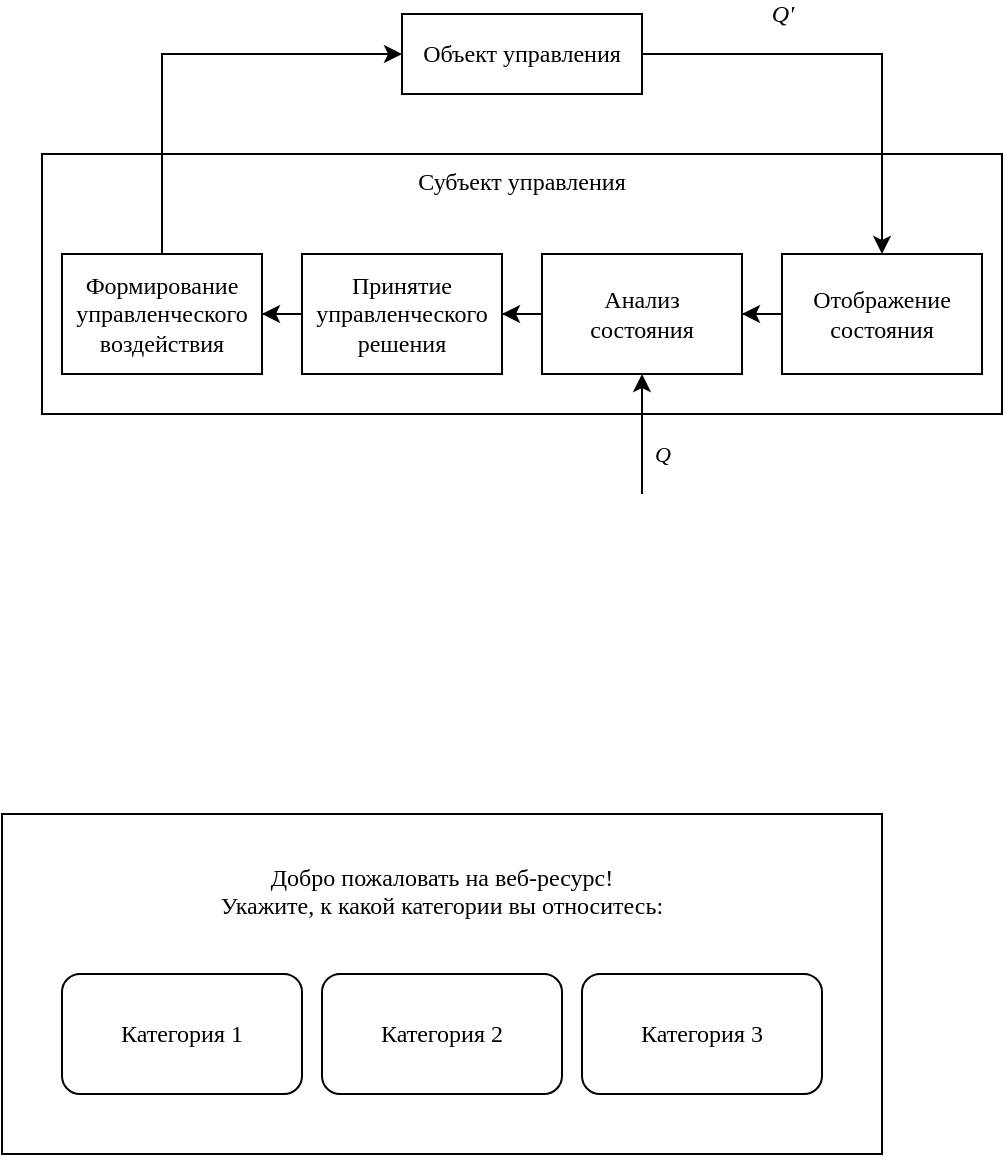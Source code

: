 <mxfile version="10.6.7" type="github"><diagram id="goq1Wn7i9u-ClMM0UV5q" name="Page-1"><mxGraphModel dx="961" dy="556" grid="1" gridSize="10" guides="1" tooltips="1" connect="1" arrows="1" fold="1" page="1" pageScale="1" pageWidth="826" pageHeight="1169" math="0" shadow="0"><root><mxCell id="0"/><mxCell id="1" parent="0"/><mxCell id="xf45S5BW__7qeCc9Ys2x-6" value="Субъект управления" style="rounded=0;whiteSpace=wrap;html=1;fontFamily=Times New Roman;align=center;verticalAlign=top;" vertex="1" parent="1"><mxGeometry x="180" y="150" width="480" height="130" as="geometry"/></mxCell><mxCell id="xf45S5BW__7qeCc9Ys2x-12" value="&lt;i&gt;&amp;nbsp;Q'&amp;nbsp;&lt;/i&gt;" style="edgeStyle=orthogonalEdgeStyle;rounded=0;orthogonalLoop=1;jettySize=auto;html=1;fontFamily=Times New Roman;fontSize=12;" edge="1" parent="1" source="xf45S5BW__7qeCc9Ys2x-1" target="xf45S5BW__7qeCc9Ys2x-2"><mxGeometry x="-0.364" y="20" relative="1" as="geometry"><mxPoint as="offset"/></mxGeometry></mxCell><mxCell id="xf45S5BW__7qeCc9Ys2x-1" value="Объект управления" style="rounded=0;whiteSpace=wrap;html=1;fontFamily=Times New Roman;" vertex="1" parent="1"><mxGeometry x="360" y="80" width="120" height="40" as="geometry"/></mxCell><mxCell id="xf45S5BW__7qeCc9Ys2x-8" style="edgeStyle=orthogonalEdgeStyle;rounded=0;orthogonalLoop=1;jettySize=auto;html=1;fontFamily=Times New Roman;" edge="1" parent="1" source="xf45S5BW__7qeCc9Ys2x-3" target="xf45S5BW__7qeCc9Ys2x-4"><mxGeometry relative="1" as="geometry"/></mxCell><mxCell id="xf45S5BW__7qeCc9Ys2x-3" value="Анализ&lt;br&gt;состояния" style="rounded=0;whiteSpace=wrap;html=1;fontFamily=Times New Roman;" vertex="1" parent="1"><mxGeometry x="430" y="200" width="100" height="60" as="geometry"/></mxCell><mxCell id="xf45S5BW__7qeCc9Ys2x-9" style="edgeStyle=orthogonalEdgeStyle;rounded=0;orthogonalLoop=1;jettySize=auto;html=1;fontFamily=Times New Roman;" edge="1" parent="1" source="xf45S5BW__7qeCc9Ys2x-4" target="xf45S5BW__7qeCc9Ys2x-5"><mxGeometry relative="1" as="geometry"/></mxCell><mxCell id="xf45S5BW__7qeCc9Ys2x-4" value="Принятие&lt;br&gt;управленческого&lt;br&gt;решения&lt;br&gt;" style="rounded=0;whiteSpace=wrap;html=1;fontFamily=Times New Roman;" vertex="1" parent="1"><mxGeometry x="310" y="200" width="100" height="60" as="geometry"/></mxCell><mxCell id="xf45S5BW__7qeCc9Ys2x-13" style="edgeStyle=orthogonalEdgeStyle;rounded=0;orthogonalLoop=1;jettySize=auto;html=1;exitX=0.5;exitY=0;exitDx=0;exitDy=0;entryX=0;entryY=0.5;entryDx=0;entryDy=0;fontFamily=Times New Roman;" edge="1" parent="1" source="xf45S5BW__7qeCc9Ys2x-5" target="xf45S5BW__7qeCc9Ys2x-1"><mxGeometry relative="1" as="geometry"/></mxCell><mxCell id="xf45S5BW__7qeCc9Ys2x-5" value="Формирование&lt;br&gt;управленческого&lt;br&gt;воздействия&lt;br&gt;" style="rounded=0;whiteSpace=wrap;html=1;fontFamily=Times New Roman;" vertex="1" parent="1"><mxGeometry x="190" y="200" width="100" height="60" as="geometry"/></mxCell><mxCell id="xf45S5BW__7qeCc9Ys2x-2" value="Отображение&lt;br&gt;состояния" style="rounded=0;whiteSpace=wrap;html=1;fontFamily=Times New Roman;" vertex="1" parent="1"><mxGeometry x="550" y="200" width="100" height="60" as="geometry"/></mxCell><mxCell id="xf45S5BW__7qeCc9Ys2x-11" style="edgeStyle=orthogonalEdgeStyle;rounded=0;orthogonalLoop=1;jettySize=auto;html=1;fontFamily=Times New Roman;exitX=0;exitY=0.5;exitDx=0;exitDy=0;" edge="1" parent="1" source="xf45S5BW__7qeCc9Ys2x-2" target="xf45S5BW__7qeCc9Ys2x-3"><mxGeometry relative="1" as="geometry"><mxPoint x="520" y="330" as="sourcePoint"/><mxPoint x="420" y="239.724" as="targetPoint"/></mxGeometry></mxCell><mxCell id="xf45S5BW__7qeCc9Ys2x-14" value="Q" style="edgeStyle=orthogonalEdgeStyle;rounded=0;orthogonalLoop=1;jettySize=auto;html=1;fontFamily=Times New Roman;fontStyle=2" edge="1" parent="1" target="xf45S5BW__7qeCc9Ys2x-3"><mxGeometry x="0.01" y="-15" relative="1" as="geometry"><mxPoint x="480" y="320" as="sourcePoint"/><mxPoint x="420" y="239.724" as="targetPoint"/><Array as="points"><mxPoint x="480" y="290"/><mxPoint x="480" y="290"/></Array><mxPoint x="-5" y="10" as="offset"/></mxGeometry></mxCell><mxCell id="xf45S5BW__7qeCc9Ys2x-15" value="Добро пожаловать на веб-ресурс!&lt;br&gt;Укажите, к какой категории вы относитесь:&lt;br&gt;" style="rounded=0;whiteSpace=wrap;html=1;fontFamily=Times New Roman;fontSize=12;align=center;verticalAlign=top;spacingTop=18;" vertex="1" parent="1"><mxGeometry x="160" y="480" width="440" height="170" as="geometry"/></mxCell><mxCell id="xf45S5BW__7qeCc9Ys2x-16" value="Категория 1" style="rounded=1;whiteSpace=wrap;html=1;fontFamily=Times New Roman;fontSize=12;align=center;" vertex="1" parent="1"><mxGeometry x="190" y="560" width="120" height="60" as="geometry"/></mxCell><mxCell id="xf45S5BW__7qeCc9Ys2x-17" value="Категория 2" style="rounded=1;whiteSpace=wrap;html=1;fontFamily=Times New Roman;fontSize=12;align=center;" vertex="1" parent="1"><mxGeometry x="320" y="560" width="120" height="60" as="geometry"/></mxCell><mxCell id="xf45S5BW__7qeCc9Ys2x-18" value="Категория 3" style="rounded=1;whiteSpace=wrap;html=1;fontFamily=Times New Roman;fontSize=12;align=center;" vertex="1" parent="1"><mxGeometry x="450" y="560" width="120" height="60" as="geometry"/></mxCell></root></mxGraphModel></diagram></mxfile>